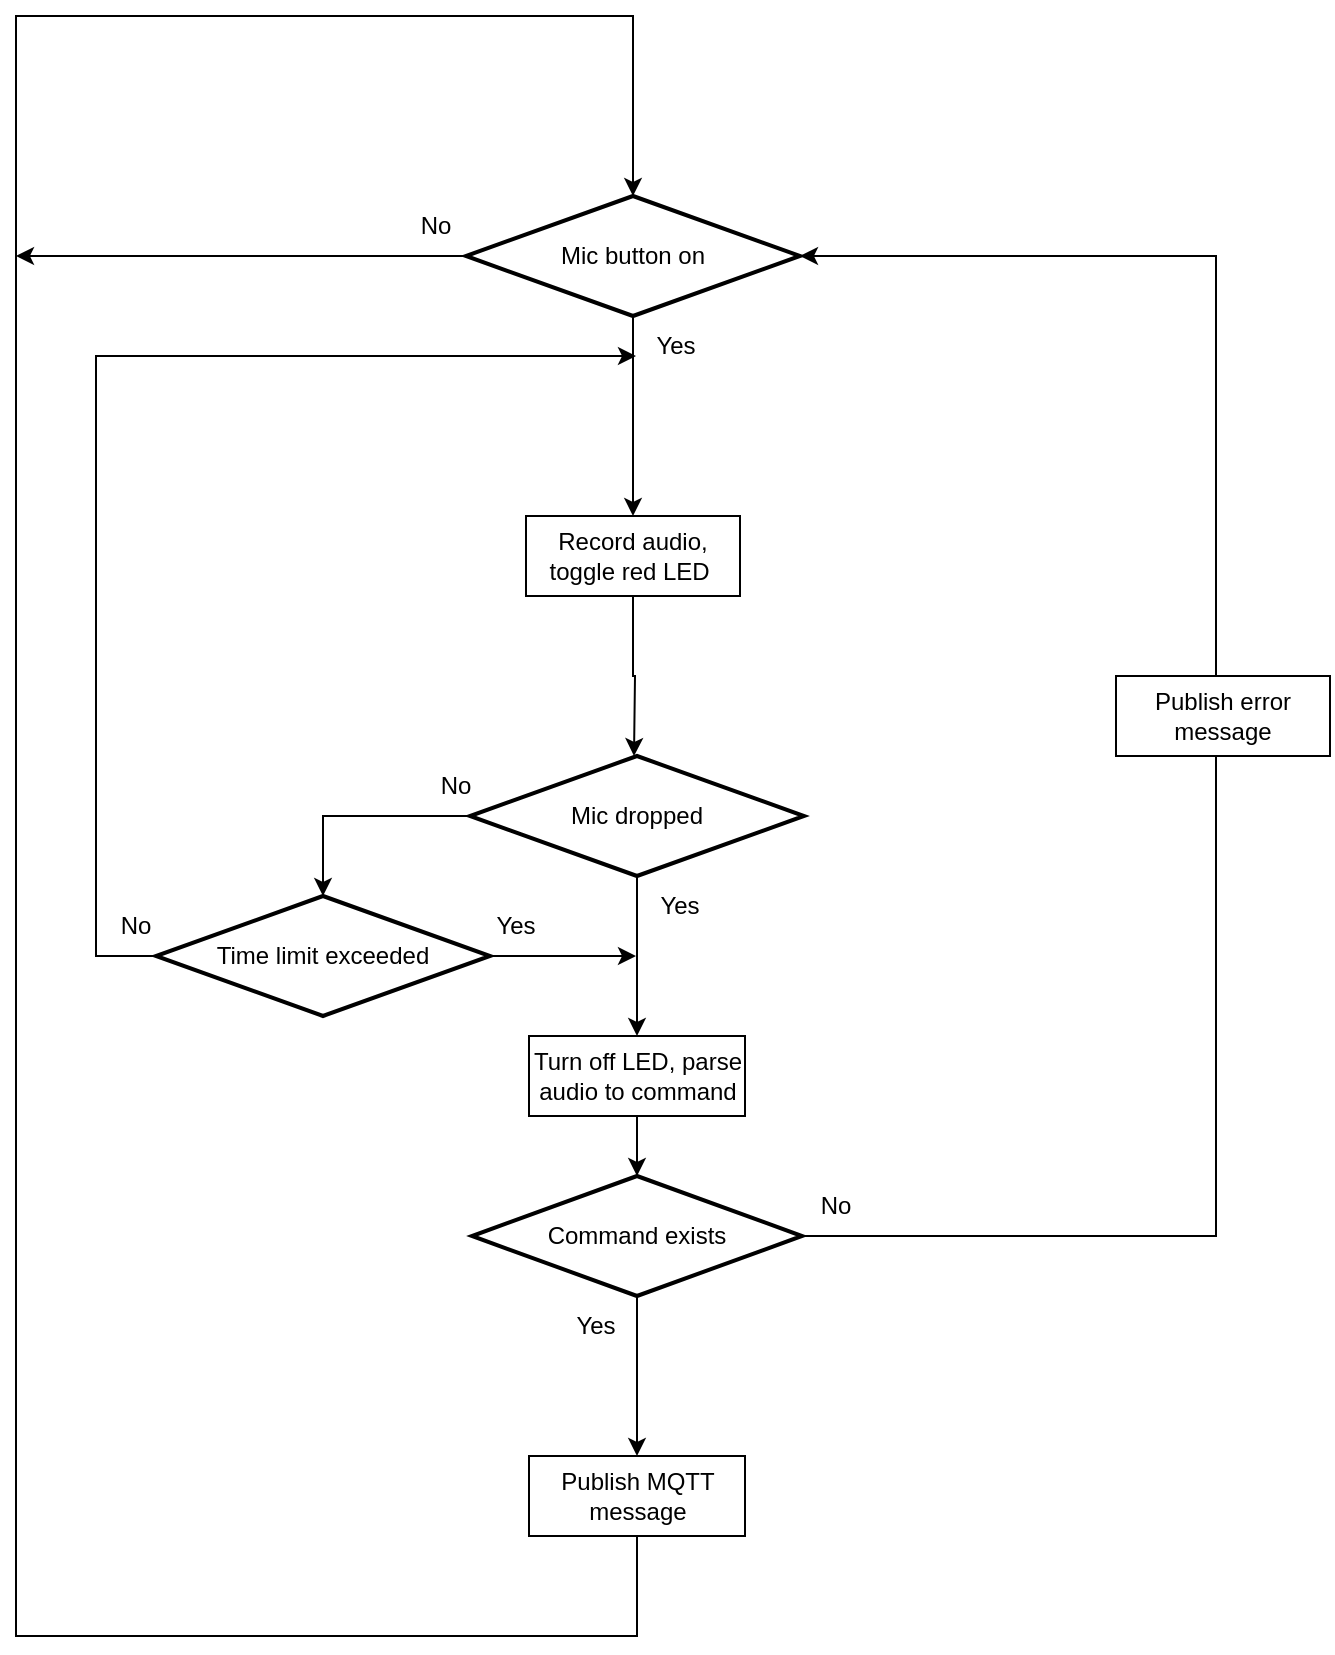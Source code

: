 <mxfile version="20.5.3" type="github">
  <diagram id="noXtI8yG-Q0kP_Rg9Qby" name="Page-1">
    <mxGraphModel dx="1375" dy="754" grid="1" gridSize="10" guides="1" tooltips="1" connect="1" arrows="1" fold="1" page="1" pageScale="1" pageWidth="850" pageHeight="1100" math="0" shadow="0">
      <root>
        <mxCell id="0" />
        <mxCell id="1" parent="0" />
        <mxCell id="Ak3pNvMB7soRYmI9vHG3-35" style="edgeStyle=orthogonalEdgeStyle;rounded=0;orthogonalLoop=1;jettySize=auto;html=1;entryX=0.5;entryY=0;entryDx=0;entryDy=0;" edge="1" parent="1" source="Ak3pNvMB7soRYmI9vHG3-36" target="Ak3pNvMB7soRYmI9vHG3-38">
          <mxGeometry relative="1" as="geometry" />
        </mxCell>
        <mxCell id="Ak3pNvMB7soRYmI9vHG3-75" style="edgeStyle=orthogonalEdgeStyle;rounded=0;orthogonalLoop=1;jettySize=auto;html=1;" edge="1" parent="1" source="Ak3pNvMB7soRYmI9vHG3-36">
          <mxGeometry relative="1" as="geometry">
            <mxPoint x="120" y="190" as="targetPoint" />
          </mxGeometry>
        </mxCell>
        <mxCell id="Ak3pNvMB7soRYmI9vHG3-36" value="Mic button on" style="strokeWidth=2;html=1;shape=mxgraph.flowchart.decision;whiteSpace=wrap;" vertex="1" parent="1">
          <mxGeometry x="345" y="160" width="167" height="60" as="geometry" />
        </mxCell>
        <mxCell id="Ak3pNvMB7soRYmI9vHG3-37" style="edgeStyle=orthogonalEdgeStyle;rounded=0;orthogonalLoop=1;jettySize=auto;html=1;startArrow=none;" edge="1" parent="1" source="Ak3pNvMB7soRYmI9vHG3-49" target="Ak3pNvMB7soRYmI9vHG3-39">
          <mxGeometry relative="1" as="geometry">
            <mxPoint x="428.5" y="400" as="targetPoint" />
          </mxGeometry>
        </mxCell>
        <mxCell id="Ak3pNvMB7soRYmI9vHG3-77" style="edgeStyle=orthogonalEdgeStyle;rounded=0;orthogonalLoop=1;jettySize=auto;html=1;" edge="1" parent="1" source="Ak3pNvMB7soRYmI9vHG3-38">
          <mxGeometry relative="1" as="geometry">
            <mxPoint x="429" y="440" as="targetPoint" />
          </mxGeometry>
        </mxCell>
        <mxCell id="Ak3pNvMB7soRYmI9vHG3-38" value="Record audio, toggle red LED&amp;nbsp;" style="rounded=0;whiteSpace=wrap;html=1;" vertex="1" parent="1">
          <mxGeometry x="375" y="320" width="107" height="40" as="geometry" />
        </mxCell>
        <mxCell id="Ak3pNvMB7soRYmI9vHG3-39" value="Turn off LED, parse audio to command" style="rounded=0;whiteSpace=wrap;html=1;" vertex="1" parent="1">
          <mxGeometry x="376.5" y="580" width="108" height="40" as="geometry" />
        </mxCell>
        <mxCell id="Ak3pNvMB7soRYmI9vHG3-48" style="edgeStyle=orthogonalEdgeStyle;rounded=0;orthogonalLoop=1;jettySize=auto;html=1;entryX=0.5;entryY=0;entryDx=0;entryDy=0;entryPerimeter=0;" edge="1" parent="1" source="Ak3pNvMB7soRYmI9vHG3-40" target="Ak3pNvMB7soRYmI9vHG3-36">
          <mxGeometry relative="1" as="geometry">
            <mxPoint x="120" y="80" as="targetPoint" />
            <Array as="points">
              <mxPoint x="431" y="880" />
              <mxPoint x="120" y="880" />
              <mxPoint x="120" y="70" />
              <mxPoint x="429" y="70" />
            </Array>
          </mxGeometry>
        </mxCell>
        <mxCell id="Ak3pNvMB7soRYmI9vHG3-40" value="Publish MQTT message" style="rounded=0;whiteSpace=wrap;html=1;" vertex="1" parent="1">
          <mxGeometry x="376.5" y="790" width="108" height="40" as="geometry" />
        </mxCell>
        <mxCell id="Ak3pNvMB7soRYmI9vHG3-41" style="edgeStyle=orthogonalEdgeStyle;rounded=0;orthogonalLoop=1;jettySize=auto;html=1;" edge="1" parent="1" source="Ak3pNvMB7soRYmI9vHG3-42" target="Ak3pNvMB7soRYmI9vHG3-40">
          <mxGeometry relative="1" as="geometry" />
        </mxCell>
        <mxCell id="Ak3pNvMB7soRYmI9vHG3-42" value="Command exists" style="strokeWidth=2;html=1;shape=mxgraph.flowchart.decision;whiteSpace=wrap;" vertex="1" parent="1">
          <mxGeometry x="348" y="650" width="165" height="60" as="geometry" />
        </mxCell>
        <mxCell id="Ak3pNvMB7soRYmI9vHG3-43" value="" style="endArrow=classic;html=1;rounded=0;entryX=0.5;entryY=0;entryDx=0;entryDy=0;entryPerimeter=0;exitX=0.5;exitY=1;exitDx=0;exitDy=0;" edge="1" parent="1" source="Ak3pNvMB7soRYmI9vHG3-39" target="Ak3pNvMB7soRYmI9vHG3-42">
          <mxGeometry width="50" height="50" relative="1" as="geometry">
            <mxPoint x="403" y="520" as="sourcePoint" />
            <mxPoint x="453" y="470" as="targetPoint" />
          </mxGeometry>
        </mxCell>
        <mxCell id="Ak3pNvMB7soRYmI9vHG3-44" style="edgeStyle=orthogonalEdgeStyle;rounded=0;orthogonalLoop=1;jettySize=auto;html=1;entryX=1;entryY=0.5;entryDx=0;entryDy=0;entryPerimeter=0;" edge="1" parent="1" source="Ak3pNvMB7soRYmI9vHG3-45" target="Ak3pNvMB7soRYmI9vHG3-36">
          <mxGeometry relative="1" as="geometry">
            <Array as="points">
              <mxPoint x="720" y="190" />
            </Array>
          </mxGeometry>
        </mxCell>
        <mxCell id="Ak3pNvMB7soRYmI9vHG3-45" value="Publish error message" style="rounded=0;whiteSpace=wrap;html=1;" vertex="1" parent="1">
          <mxGeometry x="670" y="400" width="107" height="40" as="geometry" />
        </mxCell>
        <mxCell id="Ak3pNvMB7soRYmI9vHG3-46" value="" style="edgeStyle=orthogonalEdgeStyle;rounded=0;orthogonalLoop=1;jettySize=auto;html=1;entryX=1;entryY=1;entryDx=0;entryDy=0;endArrow=none;exitX=1;exitY=0.5;exitDx=0;exitDy=0;exitPerimeter=0;" edge="1" parent="1" source="Ak3pNvMB7soRYmI9vHG3-42" target="Ak3pNvMB7soRYmI9vHG3-45">
          <mxGeometry relative="1" as="geometry">
            <mxPoint x="511" y="525" as="sourcePoint" />
            <mxPoint x="548" y="250" as="targetPoint" />
            <Array as="points">
              <mxPoint x="720" y="680" />
              <mxPoint x="720" y="440" />
            </Array>
          </mxGeometry>
        </mxCell>
        <mxCell id="Ak3pNvMB7soRYmI9vHG3-82" style="edgeStyle=orthogonalEdgeStyle;rounded=0;orthogonalLoop=1;jettySize=auto;html=1;entryX=0.5;entryY=0;entryDx=0;entryDy=0;entryPerimeter=0;" edge="1" parent="1" source="Ak3pNvMB7soRYmI9vHG3-49" target="Ak3pNvMB7soRYmI9vHG3-78">
          <mxGeometry relative="1" as="geometry">
            <Array as="points">
              <mxPoint x="274" y="470" />
            </Array>
          </mxGeometry>
        </mxCell>
        <mxCell id="Ak3pNvMB7soRYmI9vHG3-49" value="Mic dropped" style="strokeWidth=2;html=1;shape=mxgraph.flowchart.decision;whiteSpace=wrap;" vertex="1" parent="1">
          <mxGeometry x="347" y="440" width="167" height="60" as="geometry" />
        </mxCell>
        <mxCell id="Ak3pNvMB7soRYmI9vHG3-54" value="Yes" style="text;html=1;strokeColor=none;fillColor=none;align=center;verticalAlign=middle;whiteSpace=wrap;rounded=0;" vertex="1" parent="1">
          <mxGeometry x="420" y="220" width="60" height="30" as="geometry" />
        </mxCell>
        <mxCell id="Ak3pNvMB7soRYmI9vHG3-55" value="Yes" style="text;html=1;strokeColor=none;fillColor=none;align=center;verticalAlign=middle;whiteSpace=wrap;rounded=0;" vertex="1" parent="1">
          <mxGeometry x="380" y="710" width="60" height="30" as="geometry" />
        </mxCell>
        <mxCell id="Ak3pNvMB7soRYmI9vHG3-69" value="No" style="text;html=1;strokeColor=none;fillColor=none;align=center;verticalAlign=middle;whiteSpace=wrap;rounded=0;" vertex="1" parent="1">
          <mxGeometry x="300" y="160" width="60" height="30" as="geometry" />
        </mxCell>
        <mxCell id="Ak3pNvMB7soRYmI9vHG3-71" value="No" style="text;html=1;strokeColor=none;fillColor=none;align=center;verticalAlign=middle;whiteSpace=wrap;rounded=0;" vertex="1" parent="1">
          <mxGeometry x="500" y="650" width="60" height="30" as="geometry" />
        </mxCell>
        <mxCell id="Ak3pNvMB7soRYmI9vHG3-72" value="No" style="text;html=1;strokeColor=none;fillColor=none;align=center;verticalAlign=middle;whiteSpace=wrap;rounded=0;" vertex="1" parent="1">
          <mxGeometry x="310" y="440" width="60" height="30" as="geometry" />
        </mxCell>
        <mxCell id="Ak3pNvMB7soRYmI9vHG3-84" style="edgeStyle=orthogonalEdgeStyle;rounded=0;orthogonalLoop=1;jettySize=auto;html=1;" edge="1" parent="1" source="Ak3pNvMB7soRYmI9vHG3-78">
          <mxGeometry relative="1" as="geometry">
            <mxPoint x="430" y="540" as="targetPoint" />
            <Array as="points">
              <mxPoint x="430" y="540" />
            </Array>
          </mxGeometry>
        </mxCell>
        <mxCell id="Ak3pNvMB7soRYmI9vHG3-85" style="edgeStyle=orthogonalEdgeStyle;rounded=0;orthogonalLoop=1;jettySize=auto;html=1;exitX=0;exitY=0.5;exitDx=0;exitDy=0;exitPerimeter=0;" edge="1" parent="1" source="Ak3pNvMB7soRYmI9vHG3-78">
          <mxGeometry relative="1" as="geometry">
            <mxPoint x="430" y="240" as="targetPoint" />
            <Array as="points">
              <mxPoint x="160" y="240" />
            </Array>
          </mxGeometry>
        </mxCell>
        <mxCell id="Ak3pNvMB7soRYmI9vHG3-78" value="Time limit exceeded" style="strokeWidth=2;html=1;shape=mxgraph.flowchart.decision;whiteSpace=wrap;" vertex="1" parent="1">
          <mxGeometry x="190" y="510" width="167" height="60" as="geometry" />
        </mxCell>
        <mxCell id="Ak3pNvMB7soRYmI9vHG3-86" value="No" style="text;html=1;strokeColor=none;fillColor=none;align=center;verticalAlign=middle;whiteSpace=wrap;rounded=0;" vertex="1" parent="1">
          <mxGeometry x="150" y="510" width="60" height="30" as="geometry" />
        </mxCell>
        <mxCell id="Ak3pNvMB7soRYmI9vHG3-87" value="Yes" style="text;html=1;strokeColor=none;fillColor=none;align=center;verticalAlign=middle;whiteSpace=wrap;rounded=0;" vertex="1" parent="1">
          <mxGeometry x="340" y="510" width="60" height="30" as="geometry" />
        </mxCell>
        <mxCell id="Ak3pNvMB7soRYmI9vHG3-88" value="Yes" style="text;html=1;strokeColor=none;fillColor=none;align=center;verticalAlign=middle;whiteSpace=wrap;rounded=0;" vertex="1" parent="1">
          <mxGeometry x="422" y="500" width="60" height="30" as="geometry" />
        </mxCell>
      </root>
    </mxGraphModel>
  </diagram>
</mxfile>

